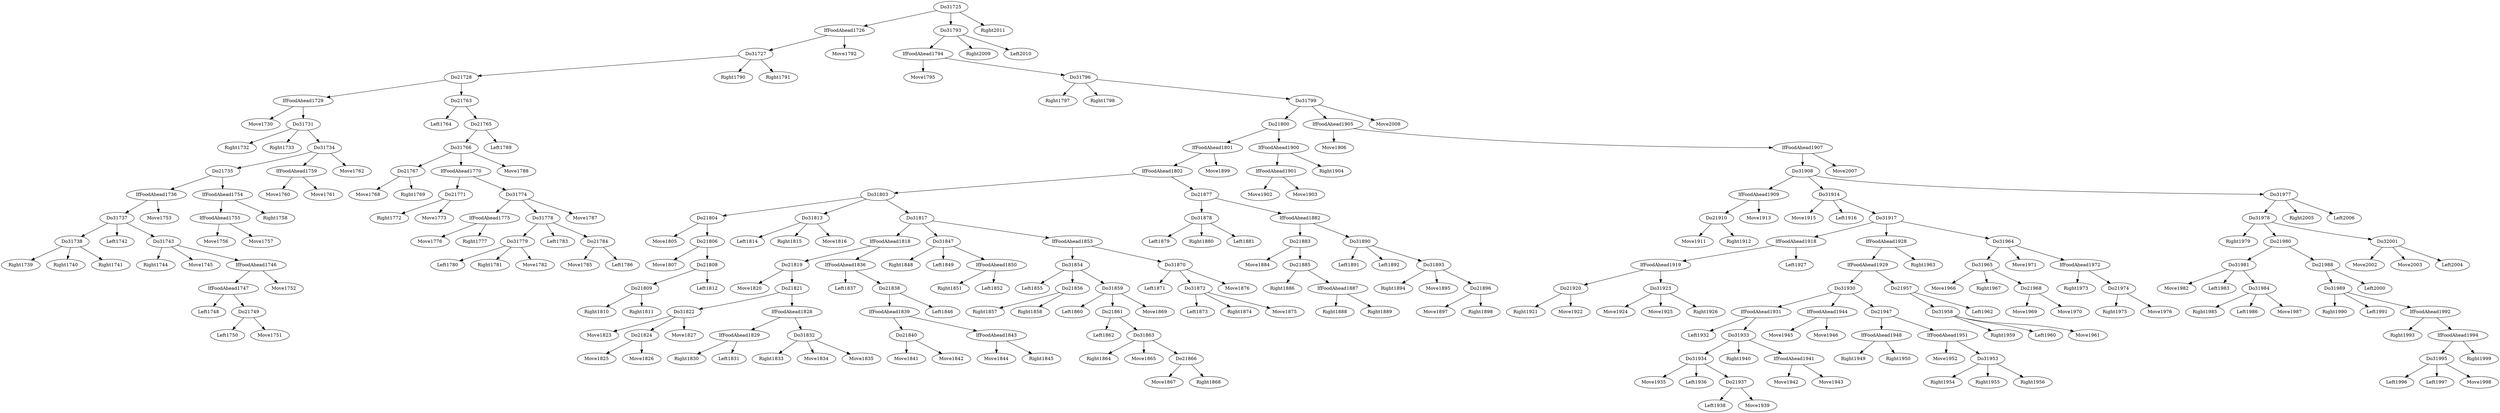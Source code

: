 digraph T {
	IfFoodAhead1729 -> Move1730
	Do31731 -> Right1732
	Do31731 -> Right1733
	Do31738 -> Right1739
	Do31738 -> Right1740
	Do31738 -> Right1741
	Do31737 -> Do31738
	Do31737 -> Left1742
	Do31743 -> Right1744
	Do31743 -> Move1745
	IfFoodAhead1747 -> Left1748
	Do21749 -> Left1750
	Do21749 -> Move1751
	IfFoodAhead1747 -> Do21749
	IfFoodAhead1746 -> IfFoodAhead1747
	IfFoodAhead1746 -> Move1752
	Do31743 -> IfFoodAhead1746
	Do31737 -> Do31743
	IfFoodAhead1736 -> Do31737
	IfFoodAhead1736 -> Move1753
	Do21735 -> IfFoodAhead1736
	IfFoodAhead1755 -> Move1756
	IfFoodAhead1755 -> Move1757
	IfFoodAhead1754 -> IfFoodAhead1755
	IfFoodAhead1754 -> Right1758
	Do21735 -> IfFoodAhead1754
	Do31734 -> Do21735
	IfFoodAhead1759 -> Move1760
	IfFoodAhead1759 -> Move1761
	Do31734 -> IfFoodAhead1759
	Do31734 -> Move1762
	Do31731 -> Do31734
	IfFoodAhead1729 -> Do31731
	Do21728 -> IfFoodAhead1729
	Do21763 -> Left1764
	Do21767 -> Move1768
	Do21767 -> Right1769
	Do31766 -> Do21767
	Do21771 -> Right1772
	Do21771 -> Move1773
	IfFoodAhead1770 -> Do21771
	IfFoodAhead1775 -> Move1776
	IfFoodAhead1775 -> Right1777
	Do31774 -> IfFoodAhead1775
	Do31779 -> Left1780
	Do31779 -> Right1781
	Do31779 -> Move1782
	Do31778 -> Do31779
	Do31778 -> Left1783
	Do21784 -> Move1785
	Do21784 -> Left1786
	Do31778 -> Do21784
	Do31774 -> Do31778
	Do31774 -> Move1787
	IfFoodAhead1770 -> Do31774
	Do31766 -> IfFoodAhead1770
	Do31766 -> Move1788
	Do21765 -> Do31766
	Do21765 -> Left1789
	Do21763 -> Do21765
	Do21728 -> Do21763
	Do31727 -> Do21728
	Do31727 -> Right1790
	Do31727 -> Right1791
	IfFoodAhead1726 -> Do31727
	IfFoodAhead1726 -> Move1792
	Do31725 -> IfFoodAhead1726
	IfFoodAhead1794 -> Move1795
	Do31796 -> Right1797
	Do31796 -> Right1798
	Do21804 -> Move1805
	Do21806 -> Move1807
	Do21809 -> Right1810
	Do21809 -> Right1811
	Do21808 -> Do21809
	Do21808 -> Left1812
	Do21806 -> Do21808
	Do21804 -> Do21806
	Do31803 -> Do21804
	Do31813 -> Left1814
	Do31813 -> Right1815
	Do31813 -> Move1816
	Do31803 -> Do31813
	Do21819 -> Move1820
	Do31822 -> Move1823
	Do21824 -> Move1825
	Do21824 -> Move1826
	Do31822 -> Do21824
	Do31822 -> Move1827
	Do21821 -> Do31822
	IfFoodAhead1829 -> Right1830
	IfFoodAhead1829 -> Left1831
	IfFoodAhead1828 -> IfFoodAhead1829
	Do31832 -> Right1833
	Do31832 -> Move1834
	Do31832 -> Move1835
	IfFoodAhead1828 -> Do31832
	Do21821 -> IfFoodAhead1828
	Do21819 -> Do21821
	IfFoodAhead1818 -> Do21819
	IfFoodAhead1836 -> Left1837
	Do21840 -> Move1841
	Do21840 -> Move1842
	IfFoodAhead1839 -> Do21840
	IfFoodAhead1843 -> Move1844
	IfFoodAhead1843 -> Right1845
	IfFoodAhead1839 -> IfFoodAhead1843
	Do21838 -> IfFoodAhead1839
	Do21838 -> Left1846
	IfFoodAhead1836 -> Do21838
	IfFoodAhead1818 -> IfFoodAhead1836
	Do31817 -> IfFoodAhead1818
	Do31847 -> Right1848
	Do31847 -> Left1849
	IfFoodAhead1850 -> Right1851
	IfFoodAhead1850 -> Left1852
	Do31847 -> IfFoodAhead1850
	Do31817 -> Do31847
	Do31854 -> Left1855
	Do21856 -> Right1857
	Do21856 -> Right1858
	Do31854 -> Do21856
	Do31859 -> Left1860
	Do21861 -> Left1862
	Do31863 -> Right1864
	Do31863 -> Move1865
	Do21866 -> Move1867
	Do21866 -> Right1868
	Do31863 -> Do21866
	Do21861 -> Do31863
	Do31859 -> Do21861
	Do31859 -> Move1869
	Do31854 -> Do31859
	IfFoodAhead1853 -> Do31854
	Do31870 -> Left1871
	Do31872 -> Left1873
	Do31872 -> Right1874
	Do31872 -> Move1875
	Do31870 -> Do31872
	Do31870 -> Move1876
	IfFoodAhead1853 -> Do31870
	Do31817 -> IfFoodAhead1853
	Do31803 -> Do31817
	IfFoodAhead1802 -> Do31803
	Do31878 -> Left1879
	Do31878 -> Right1880
	Do31878 -> Left1881
	Do21877 -> Do31878
	Do21883 -> Move1884
	Do21885 -> Right1886
	IfFoodAhead1887 -> Right1888
	IfFoodAhead1887 -> Right1889
	Do21885 -> IfFoodAhead1887
	Do21883 -> Do21885
	IfFoodAhead1882 -> Do21883
	Do31890 -> Left1891
	Do31890 -> Left1892
	Do31893 -> Right1894
	Do31893 -> Move1895
	Do21896 -> Move1897
	Do21896 -> Right1898
	Do31893 -> Do21896
	Do31890 -> Do31893
	IfFoodAhead1882 -> Do31890
	Do21877 -> IfFoodAhead1882
	IfFoodAhead1802 -> Do21877
	IfFoodAhead1801 -> IfFoodAhead1802
	IfFoodAhead1801 -> Move1899
	Do21800 -> IfFoodAhead1801
	IfFoodAhead1901 -> Move1902
	IfFoodAhead1901 -> Move1903
	IfFoodAhead1900 -> IfFoodAhead1901
	IfFoodAhead1900 -> Right1904
	Do21800 -> IfFoodAhead1900
	Do31799 -> Do21800
	IfFoodAhead1905 -> Move1906
	Do21910 -> Move1911
	Do21910 -> Right1912
	IfFoodAhead1909 -> Do21910
	IfFoodAhead1909 -> Move1913
	Do31908 -> IfFoodAhead1909
	Do31914 -> Move1915
	Do31914 -> Left1916
	Do21920 -> Right1921
	Do21920 -> Move1922
	IfFoodAhead1919 -> Do21920
	Do31923 -> Move1924
	Do31923 -> Move1925
	Do31923 -> Right1926
	IfFoodAhead1919 -> Do31923
	IfFoodAhead1918 -> IfFoodAhead1919
	IfFoodAhead1918 -> Left1927
	Do31917 -> IfFoodAhead1918
	IfFoodAhead1931 -> Left1932
	Do31934 -> Move1935
	Do31934 -> Left1936
	Do21937 -> Left1938
	Do21937 -> Move1939
	Do31934 -> Do21937
	Do31933 -> Do31934
	Do31933 -> Right1940
	IfFoodAhead1941 -> Move1942
	IfFoodAhead1941 -> Move1943
	Do31933 -> IfFoodAhead1941
	IfFoodAhead1931 -> Do31933
	Do31930 -> IfFoodAhead1931
	IfFoodAhead1944 -> Move1945
	IfFoodAhead1944 -> Move1946
	Do31930 -> IfFoodAhead1944
	IfFoodAhead1948 -> Right1949
	IfFoodAhead1948 -> Right1950
	Do21947 -> IfFoodAhead1948
	IfFoodAhead1951 -> Move1952
	Do31953 -> Right1954
	Do31953 -> Right1955
	Do31953 -> Right1956
	IfFoodAhead1951 -> Do31953
	Do21947 -> IfFoodAhead1951
	Do31930 -> Do21947
	IfFoodAhead1929 -> Do31930
	Do31958 -> Right1959
	Do31958 -> Left1960
	Do31958 -> Move1961
	Do21957 -> Do31958
	Do21957 -> Left1962
	IfFoodAhead1929 -> Do21957
	IfFoodAhead1928 -> IfFoodAhead1929
	IfFoodAhead1928 -> Right1963
	Do31917 -> IfFoodAhead1928
	Do31965 -> Move1966
	Do31965 -> Right1967
	Do21968 -> Move1969
	Do21968 -> Move1970
	Do31965 -> Do21968
	Do31964 -> Do31965
	Do31964 -> Move1971
	IfFoodAhead1972 -> Right1973
	Do21974 -> Right1975
	Do21974 -> Move1976
	IfFoodAhead1972 -> Do21974
	Do31964 -> IfFoodAhead1972
	Do31917 -> Do31964
	Do31914 -> Do31917
	Do31908 -> Do31914
	Do31978 -> Right1979
	Do31981 -> Move1982
	Do31981 -> Left1983
	Do31984 -> Right1985
	Do31984 -> Left1986
	Do31984 -> Move1987
	Do31981 -> Do31984
	Do21980 -> Do31981
	Do31989 -> Right1990
	Do31989 -> Left1991
	IfFoodAhead1992 -> Right1993
	Do31995 -> Left1996
	Do31995 -> Left1997
	Do31995 -> Move1998
	IfFoodAhead1994 -> Do31995
	IfFoodAhead1994 -> Right1999
	IfFoodAhead1992 -> IfFoodAhead1994
	Do31989 -> IfFoodAhead1992
	Do21988 -> Do31989
	Do21988 -> Left2000
	Do21980 -> Do21988
	Do31978 -> Do21980
	Do32001 -> Move2002
	Do32001 -> Move2003
	Do32001 -> Left2004
	Do31978 -> Do32001
	Do31977 -> Do31978
	Do31977 -> Right2005
	Do31977 -> Left2006
	Do31908 -> Do31977
	IfFoodAhead1907 -> Do31908
	IfFoodAhead1907 -> Move2007
	IfFoodAhead1905 -> IfFoodAhead1907
	Do31799 -> IfFoodAhead1905
	Do31799 -> Move2008
	Do31796 -> Do31799
	IfFoodAhead1794 -> Do31796
	Do31793 -> IfFoodAhead1794
	Do31793 -> Right2009
	Do31793 -> Left2010
	Do31725 -> Do31793
	Do31725 -> Right2011
}
